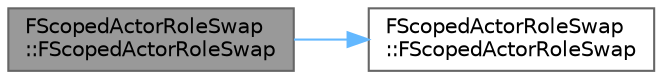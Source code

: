 digraph "FScopedActorRoleSwap::FScopedActorRoleSwap"
{
 // INTERACTIVE_SVG=YES
 // LATEX_PDF_SIZE
  bgcolor="transparent";
  edge [fontname=Helvetica,fontsize=10,labelfontname=Helvetica,labelfontsize=10];
  node [fontname=Helvetica,fontsize=10,shape=box,height=0.2,width=0.4];
  rankdir="LR";
  Node1 [id="Node000001",label="FScopedActorRoleSwap\l::FScopedActorRoleSwap",height=0.2,width=0.4,color="gray40", fillcolor="grey60", style="filled", fontcolor="black",tooltip=" "];
  Node1 -> Node2 [id="edge1_Node000001_Node000002",color="steelblue1",style="solid",tooltip=" "];
  Node2 [id="Node000002",label="FScopedActorRoleSwap\l::FScopedActorRoleSwap",height=0.2,width=0.4,color="grey40", fillcolor="white", style="filled",URL="$db/d48/classFScopedActorRoleSwap.html#afb0b03eab690172454dbbddf621eac05",tooltip=" "];
}
